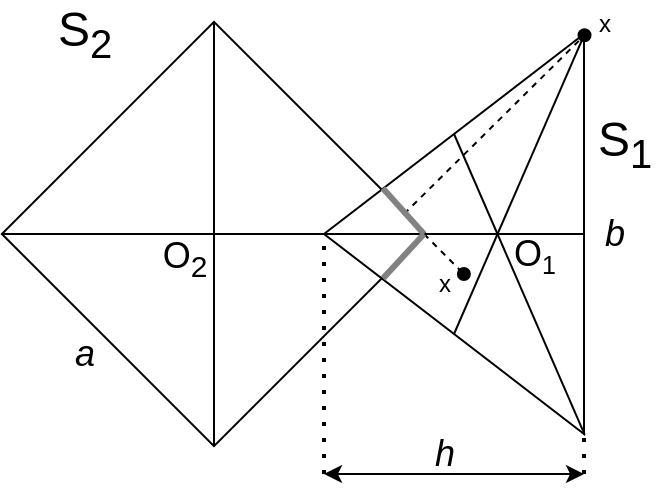 <mxfile version="16.5.1" type="device"><diagram id="qv9TY1VByeUpzpkWJU1L" name="Page-1"><mxGraphModel dx="1102" dy="881" grid="1" gridSize="10" guides="1" tooltips="1" connect="1" arrows="1" fold="1" page="1" pageScale="1" pageWidth="850" pageHeight="1100" math="0" shadow="0"><root><mxCell id="0"/><mxCell id="1" parent="0"/><mxCell id="fLAzOb7ICsIZiFqXCffe-2" value="" style="whiteSpace=wrap;html=1;aspect=fixed;fillColor=none;rotation=45;" parent="1" vertex="1"><mxGeometry x="170" y="205" width="150" height="150" as="geometry"/></mxCell><mxCell id="fLAzOb7ICsIZiFqXCffe-4" value="" style="triangle;whiteSpace=wrap;html=1;fillColor=none;rotation=-180;" parent="1" vertex="1"><mxGeometry x="300" y="180" width="130" height="200" as="geometry"/></mxCell><mxCell id="fLAzOb7ICsIZiFqXCffe-5" value="" style="endArrow=none;html=1;rounded=0;exitX=1;exitY=0.5;exitDx=0;exitDy=0;entryX=0;entryY=0.5;entryDx=0;entryDy=0;" parent="1" source="fLAzOb7ICsIZiFqXCffe-4" target="fLAzOb7ICsIZiFqXCffe-4" edge="1"><mxGeometry width="50" height="50" relative="1" as="geometry"><mxPoint x="400" y="360" as="sourcePoint"/><mxPoint x="450" y="310" as="targetPoint"/></mxGeometry></mxCell><mxCell id="fLAzOb7ICsIZiFqXCffe-6" value="" style="endArrow=none;html=1;rounded=0;entryX=0.5;entryY=1;entryDx=0;entryDy=0;exitX=-0.003;exitY=-0.002;exitDx=0;exitDy=0;exitPerimeter=0;" parent="1" source="fLAzOb7ICsIZiFqXCffe-4" target="fLAzOb7ICsIZiFqXCffe-4" edge="1"><mxGeometry width="50" height="50" relative="1" as="geometry"><mxPoint x="390" y="480" as="sourcePoint"/><mxPoint x="440" y="430" as="targetPoint"/></mxGeometry></mxCell><mxCell id="fLAzOb7ICsIZiFqXCffe-7" value="" style="endArrow=none;html=1;rounded=0;exitX=0.5;exitY=0;exitDx=0;exitDy=0;entryX=-0.001;entryY=0.998;entryDx=0;entryDy=0;entryPerimeter=0;" parent="1" source="fLAzOb7ICsIZiFqXCffe-4" target="fLAzOb7ICsIZiFqXCffe-4" edge="1"><mxGeometry width="50" height="50" relative="1" as="geometry"><mxPoint x="460" y="320" as="sourcePoint"/><mxPoint x="510" y="270" as="targetPoint"/></mxGeometry></mxCell><mxCell id="fLAzOb7ICsIZiFqXCffe-8" value="" style="endArrow=none;html=1;rounded=0;exitX=0;exitY=1;exitDx=0;exitDy=0;entryX=1;entryY=0;entryDx=0;entryDy=0;" parent="1" source="fLAzOb7ICsIZiFqXCffe-2" target="fLAzOb7ICsIZiFqXCffe-2" edge="1"><mxGeometry width="50" height="50" relative="1" as="geometry"><mxPoint x="290" y="330" as="sourcePoint"/><mxPoint x="340" y="280" as="targetPoint"/></mxGeometry></mxCell><mxCell id="fLAzOb7ICsIZiFqXCffe-9" value="" style="endArrow=none;html=1;rounded=0;exitX=0;exitY=0;exitDx=0;exitDy=0;entryX=1;entryY=1;entryDx=0;entryDy=0;" parent="1" source="fLAzOb7ICsIZiFqXCffe-2" target="fLAzOb7ICsIZiFqXCffe-2" edge="1"><mxGeometry width="50" height="50" relative="1" as="geometry"><mxPoint x="150" y="270" as="sourcePoint"/><mxPoint x="200" y="220" as="targetPoint"/></mxGeometry></mxCell><mxCell id="fLAzOb7ICsIZiFqXCffe-10" value="&lt;span style=&quot;font-size: 24px&quot;&gt;S&lt;sub&gt;2&lt;/sub&gt;&lt;/span&gt;" style="text;html=1;align=center;verticalAlign=middle;resizable=0;points=[];autosize=1;strokeColor=none;fillColor=none;" parent="1" vertex="1"><mxGeometry x="160" y="165" width="40" height="30" as="geometry"/></mxCell><mxCell id="fLAzOb7ICsIZiFqXCffe-11" value="&lt;span style=&quot;font-size: 24px&quot;&gt;S&lt;sub&gt;1&lt;/sub&gt;&lt;/span&gt;" style="text;html=1;align=center;verticalAlign=middle;resizable=0;points=[];autosize=1;strokeColor=none;fillColor=none;" parent="1" vertex="1"><mxGeometry x="430" y="220" width="40" height="30" as="geometry"/></mxCell><mxCell id="fLAzOb7ICsIZiFqXCffe-12" value="&lt;font style=&quot;font-size: 18px&quot;&gt;O&lt;sub&gt;2&lt;/sub&gt;&lt;/font&gt;" style="text;html=1;align=center;verticalAlign=middle;resizable=0;points=[];autosize=1;strokeColor=none;fillColor=none;fontSize=24;" parent="1" vertex="1"><mxGeometry x="210" y="270" width="40" height="40" as="geometry"/></mxCell><mxCell id="fLAzOb7ICsIZiFqXCffe-13" value="&lt;font style=&quot;font-size: 18px&quot;&gt;O&lt;/font&gt;&lt;font style=&quot;font-size: 15px&quot;&gt;&lt;sub&gt;1&lt;/sub&gt;&lt;/font&gt;" style="text;html=1;align=center;verticalAlign=middle;resizable=0;points=[];autosize=1;strokeColor=none;fillColor=none;fontSize=24;" parent="1" vertex="1"><mxGeometry x="385" y="268" width="40" height="40" as="geometry"/></mxCell><mxCell id="fLAzOb7ICsIZiFqXCffe-14" value="&lt;i&gt;a&lt;/i&gt;" style="text;html=1;align=center;verticalAlign=middle;resizable=0;points=[];autosize=1;strokeColor=none;fillColor=none;fontSize=18;" parent="1" vertex="1"><mxGeometry x="165" y="325" width="30" height="30" as="geometry"/></mxCell><mxCell id="fLAzOb7ICsIZiFqXCffe-15" value="&lt;i&gt;b&lt;/i&gt;" style="text;html=1;align=center;verticalAlign=middle;resizable=0;points=[];autosize=1;strokeColor=none;fillColor=none;fontSize=18;" parent="1" vertex="1"><mxGeometry x="430" y="265" width="30" height="30" as="geometry"/></mxCell><mxCell id="fLAzOb7ICsIZiFqXCffe-16" value="" style="endArrow=none;dashed=1;html=1;dashPattern=1 3;strokeWidth=2;rounded=0;fontSize=18;entryX=1;entryY=0.5;entryDx=0;entryDy=0;" parent="1" target="fLAzOb7ICsIZiFqXCffe-4" edge="1"><mxGeometry width="50" height="50" relative="1" as="geometry"><mxPoint x="300" y="400" as="sourcePoint"/><mxPoint x="370" y="390" as="targetPoint"/></mxGeometry></mxCell><mxCell id="fLAzOb7ICsIZiFqXCffe-17" value="" style="endArrow=none;dashed=1;html=1;dashPattern=1 3;strokeWidth=2;rounded=0;fontSize=18;entryX=0;entryY=0.002;entryDx=0;entryDy=0;entryPerimeter=0;" parent="1" target="fLAzOb7ICsIZiFqXCffe-4" edge="1"><mxGeometry width="50" height="50" relative="1" as="geometry"><mxPoint x="430" y="400" as="sourcePoint"/><mxPoint x="444.84" y="290" as="targetPoint"/></mxGeometry></mxCell><mxCell id="fLAzOb7ICsIZiFqXCffe-18" value="" style="endArrow=classic;startArrow=classic;html=1;rounded=0;fontSize=18;" parent="1" edge="1"><mxGeometry width="50" height="50" relative="1" as="geometry"><mxPoint x="300" y="400" as="sourcePoint"/><mxPoint x="430" y="400" as="targetPoint"/></mxGeometry></mxCell><mxCell id="fLAzOb7ICsIZiFqXCffe-19" value="&lt;i&gt;h&lt;/i&gt;" style="text;html=1;align=center;verticalAlign=middle;resizable=0;points=[];autosize=1;strokeColor=none;fillColor=none;fontSize=18;" parent="1" vertex="1"><mxGeometry x="345" y="375" width="30" height="30" as="geometry"/></mxCell><mxCell id="JCRkDc2r0Nz_v9IFTzto-1" value="" style="endArrow=oval;html=1;rounded=0;entryX=0.462;entryY=0.4;entryDx=0;entryDy=0;entryPerimeter=0;startArrow=none;startFill=0;endFill=1;dashed=1;" parent="1" target="fLAzOb7ICsIZiFqXCffe-4" edge="1"><mxGeometry width="50" height="50" relative="1" as="geometry"><mxPoint x="350" y="280" as="sourcePoint"/><mxPoint x="410" y="240" as="targetPoint"/></mxGeometry></mxCell><mxCell id="JCRkDc2r0Nz_v9IFTzto-2" value="" style="endArrow=oval;html=1;rounded=0;entryX=-0.002;entryY=0.997;entryDx=0;entryDy=0;entryPerimeter=0;startArrow=none;startFill=0;endFill=1;dashed=1;exitX=0.692;exitY=0.55;exitDx=0;exitDy=0;exitPerimeter=0;" parent="1" source="fLAzOb7ICsIZiFqXCffe-4" target="fLAzOb7ICsIZiFqXCffe-4" edge="1"><mxGeometry width="50" height="50" relative="1" as="geometry"><mxPoint x="350" y="280" as="sourcePoint"/><mxPoint x="399.96" y="230" as="targetPoint"/></mxGeometry></mxCell><mxCell id="JCRkDc2r0Nz_v9IFTzto-3" value="" style="endArrow=none;html=1;rounded=0;exitX=0.79;exitY=-0.006;exitDx=0;exitDy=0;exitPerimeter=0;strokeWidth=3;fillColor=#f5f5f5;strokeColor=#828282;" parent="1" source="fLAzOb7ICsIZiFqXCffe-2" edge="1"><mxGeometry width="50" height="50" relative="1" as="geometry"><mxPoint x="300" y="200" as="sourcePoint"/><mxPoint x="350" y="280" as="targetPoint"/></mxGeometry></mxCell><mxCell id="JCRkDc2r0Nz_v9IFTzto-4" value="" style="endArrow=none;html=1;rounded=0;exitX=0.773;exitY=0.389;exitDx=0;exitDy=0;exitPerimeter=0;strokeWidth=3;fillColor=#f5f5f5;strokeColor=#828282;" parent="1" source="fLAzOb7ICsIZiFqXCffe-4" edge="1"><mxGeometry width="50" height="50" relative="1" as="geometry"><mxPoint x="339.429" y="267.09" as="sourcePoint"/><mxPoint x="350" y="280" as="targetPoint"/></mxGeometry></mxCell><mxCell id="JCRkDc2r0Nz_v9IFTzto-5" value="x" style="text;html=1;align=center;verticalAlign=middle;resizable=0;points=[];autosize=1;strokeColor=none;fillColor=none;" parent="1" vertex="1"><mxGeometry x="430" y="165" width="20" height="20" as="geometry"/></mxCell><mxCell id="JCRkDc2r0Nz_v9IFTzto-6" value="x" style="text;html=1;align=center;verticalAlign=middle;resizable=0;points=[];autosize=1;strokeColor=none;fillColor=none;" parent="1" vertex="1"><mxGeometry x="350" y="295" width="20" height="20" as="geometry"/></mxCell></root></mxGraphModel></diagram></mxfile>